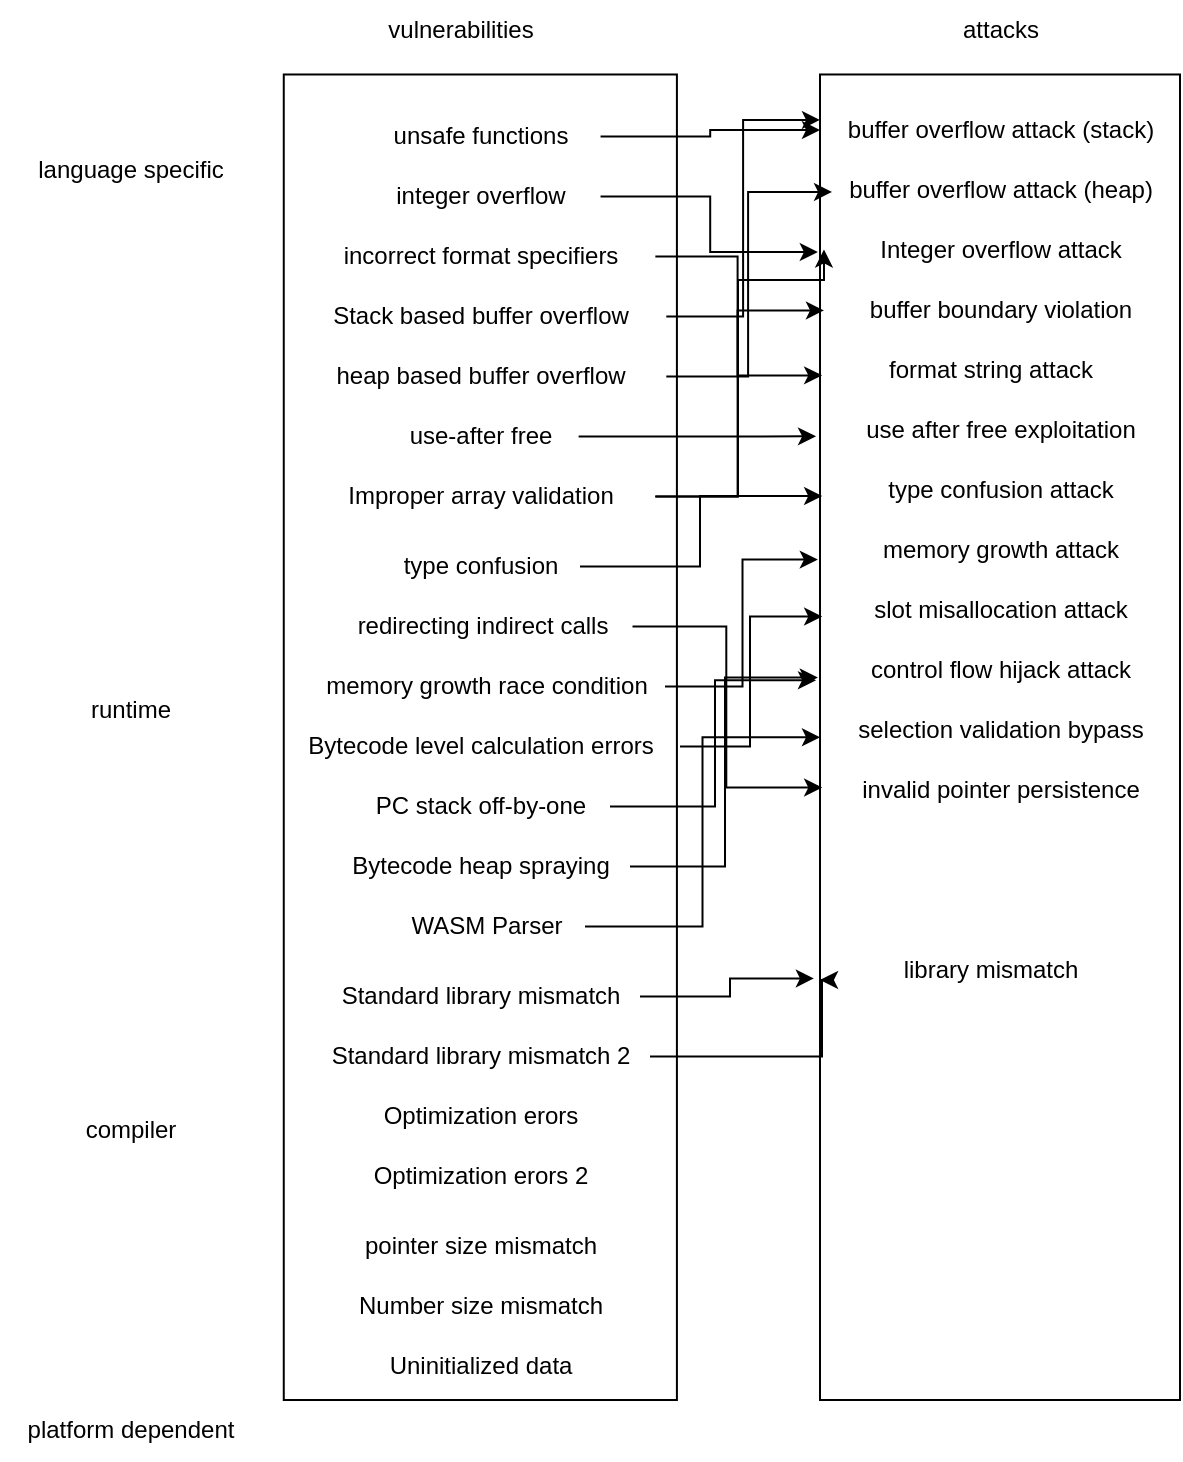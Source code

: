 <mxfile version="26.2.14">
  <diagram name="Page-1" id="ElEJQn2bmnE-FZxb2ZQC">
    <mxGraphModel dx="1426" dy="1032" grid="1" gridSize="10" guides="1" tooltips="1" connect="1" arrows="1" fold="1" page="1" pageScale="1" pageWidth="850" pageHeight="1100" math="0" shadow="0">
      <root>
        <mxCell id="0" />
        <mxCell id="1" parent="0" />
        <mxCell id="iszfN2IdjPFp7sUso98m-4" value="&lt;div&gt;language specific &lt;br&gt;&lt;/div&gt;" style="text;html=1;align=center;verticalAlign=middle;resizable=0;points=[];autosize=1;strokeColor=none;fillColor=none;" parent="1" vertex="1">
          <mxGeometry x="5" y="170" width="120" height="30" as="geometry" />
        </mxCell>
        <mxCell id="iszfN2IdjPFp7sUso98m-16" value="compiler " style="text;html=1;align=center;verticalAlign=middle;resizable=0;points=[];autosize=1;strokeColor=none;fillColor=none;" parent="1" vertex="1">
          <mxGeometry x="30" y="650" width="70" height="30" as="geometry" />
        </mxCell>
        <mxCell id="iszfN2IdjPFp7sUso98m-23" value="runtime" style="text;html=1;align=center;verticalAlign=middle;resizable=0;points=[];autosize=1;strokeColor=none;fillColor=none;" parent="1" vertex="1">
          <mxGeometry x="35" y="440" width="60" height="30" as="geometry" />
        </mxCell>
        <mxCell id="iszfN2IdjPFp7sUso98m-29" value="&lt;div&gt;platform dependent&lt;/div&gt;" style="text;html=1;align=center;verticalAlign=middle;resizable=0;points=[];autosize=1;strokeColor=none;fillColor=none;" parent="1" vertex="1">
          <mxGeometry y="800" width="130" height="30" as="geometry" />
        </mxCell>
        <mxCell id="W1j_OMC8sU-0vIkcnZWJ-1" value="" style="group" vertex="1" connectable="0" parent="1">
          <mxGeometry x="140" y="137.245" width="200" height="662.76" as="geometry" />
        </mxCell>
        <mxCell id="Kvmyp9nTmgMz7uB1PPaK-2" value="" style="rounded=0;whiteSpace=wrap;html=1;rotation=90;movable=1;resizable=1;rotatable=1;deletable=1;editable=1;locked=0;connectable=1;" parent="W1j_OMC8sU-0vIkcnZWJ-1" vertex="1">
          <mxGeometry x="-231.21" y="233.095" width="662.76" height="196.57" as="geometry" />
        </mxCell>
        <mxCell id="Kvmyp9nTmgMz7uB1PPaK-3" value="&lt;div&gt;unsafe functions &lt;br&gt;&lt;/div&gt;" style="text;html=1;align=center;verticalAlign=middle;resizable=1;points=[];autosize=1;strokeColor=none;fillColor=none;movable=1;rotatable=1;deletable=1;editable=1;locked=0;connectable=1;" parent="W1j_OMC8sU-0vIkcnZWJ-1" vertex="1">
          <mxGeometry x="39.726" y="16.015" width="120.548" height="30" as="geometry" />
        </mxCell>
        <mxCell id="Kvmyp9nTmgMz7uB1PPaK-4" value="&lt;div&gt;integer overflow&lt;/div&gt;" style="text;html=1;align=center;verticalAlign=middle;resizable=1;points=[];autosize=1;strokeColor=none;fillColor=none;movable=1;rotatable=1;deletable=1;editable=1;locked=0;connectable=1;" parent="W1j_OMC8sU-0vIkcnZWJ-1" vertex="1">
          <mxGeometry x="39.726" y="46.015" width="120.548" height="30" as="geometry" />
        </mxCell>
        <mxCell id="Kvmyp9nTmgMz7uB1PPaK-5" value="incorrect format specifiers" style="text;html=1;align=center;verticalAlign=middle;resizable=1;points=[];autosize=1;strokeColor=none;fillColor=none;movable=1;rotatable=1;deletable=1;editable=1;locked=0;connectable=1;" parent="W1j_OMC8sU-0vIkcnZWJ-1" vertex="1">
          <mxGeometry x="12.329" y="76.015" width="175.342" height="30" as="geometry" />
        </mxCell>
        <mxCell id="Kvmyp9nTmgMz7uB1PPaK-6" value="&lt;div&gt;Stack based buffer overflow&lt;/div&gt;" style="text;html=1;align=center;verticalAlign=middle;resizable=1;points=[];autosize=1;strokeColor=none;fillColor=none;movable=1;rotatable=1;deletable=1;editable=1;locked=0;connectable=1;" parent="W1j_OMC8sU-0vIkcnZWJ-1" vertex="1">
          <mxGeometry x="6.849" y="106.015" width="186.301" height="30" as="geometry" />
        </mxCell>
        <mxCell id="Kvmyp9nTmgMz7uB1PPaK-7" value="&lt;div&gt;heap based buffer overflow&lt;/div&gt;" style="text;html=1;align=center;verticalAlign=middle;resizable=1;points=[];autosize=1;strokeColor=none;fillColor=none;movable=1;rotatable=1;deletable=1;editable=1;locked=0;connectable=1;" parent="W1j_OMC8sU-0vIkcnZWJ-1" vertex="1">
          <mxGeometry x="6.849" y="136.015" width="186.301" height="30" as="geometry" />
        </mxCell>
        <mxCell id="Kvmyp9nTmgMz7uB1PPaK-8" value="&lt;div&gt;use-after free&lt;/div&gt;" style="text;html=1;align=center;verticalAlign=middle;resizable=1;points=[];autosize=1;strokeColor=none;fillColor=none;movable=1;rotatable=1;deletable=1;editable=1;locked=0;connectable=1;" parent="W1j_OMC8sU-0vIkcnZWJ-1" vertex="1">
          <mxGeometry x="50.685" y="166.015" width="98.63" height="30" as="geometry" />
        </mxCell>
        <mxCell id="Kvmyp9nTmgMz7uB1PPaK-9" value="Improper array validation" style="text;html=1;align=center;verticalAlign=middle;resizable=1;points=[];autosize=1;strokeColor=none;fillColor=none;movable=1;rotatable=1;deletable=1;editable=1;locked=0;connectable=1;" parent="W1j_OMC8sU-0vIkcnZWJ-1" vertex="1">
          <mxGeometry x="12.329" y="196.015" width="175.342" height="30" as="geometry" />
        </mxCell>
        <mxCell id="iszfN2IdjPFp7sUso98m-18" value="Standard library mismatch" style="text;html=1;align=center;verticalAlign=middle;resizable=0;points=[];autosize=1;strokeColor=none;fillColor=none;" parent="W1j_OMC8sU-0vIkcnZWJ-1" vertex="1">
          <mxGeometry x="20" y="446.015" width="160" height="30" as="geometry" />
        </mxCell>
        <mxCell id="W1j_OMC8sU-0vIkcnZWJ-64" style="edgeStyle=orthogonalEdgeStyle;rounded=0;orthogonalLoop=1;jettySize=auto;html=1;fontFamily=Helvetica;fontSize=12;fontColor=default;" edge="1" parent="W1j_OMC8sU-0vIkcnZWJ-1" source="iszfN2IdjPFp7sUso98m-19">
          <mxGeometry relative="1" as="geometry">
            <mxPoint x="270" y="452.755" as="targetPoint" />
            <Array as="points">
              <mxPoint x="271" y="491" />
            </Array>
          </mxGeometry>
        </mxCell>
        <mxCell id="iszfN2IdjPFp7sUso98m-19" value="Standard library mismatch 2" style="text;html=1;align=center;verticalAlign=middle;resizable=0;points=[];autosize=1;strokeColor=none;fillColor=none;" parent="W1j_OMC8sU-0vIkcnZWJ-1" vertex="1">
          <mxGeometry x="15" y="476.015" width="170" height="30" as="geometry" />
        </mxCell>
        <mxCell id="iszfN2IdjPFp7sUso98m-20" value="Optimization erors" style="text;html=1;align=center;verticalAlign=middle;resizable=0;points=[];autosize=1;strokeColor=none;fillColor=none;" parent="W1j_OMC8sU-0vIkcnZWJ-1" vertex="1">
          <mxGeometry x="40" y="506.015" width="120" height="30" as="geometry" />
        </mxCell>
        <mxCell id="iszfN2IdjPFp7sUso98m-21" value="Optimization erors 2" style="text;html=1;align=center;verticalAlign=middle;resizable=0;points=[];autosize=1;strokeColor=none;fillColor=none;" parent="W1j_OMC8sU-0vIkcnZWJ-1" vertex="1">
          <mxGeometry x="35" y="536.015" width="130" height="30" as="geometry" />
        </mxCell>
        <mxCell id="iszfN2IdjPFp7sUso98m-24" value="&lt;div&gt;pointer size mismatch&lt;/div&gt;" style="text;html=1;align=center;verticalAlign=middle;resizable=0;points=[];autosize=1;strokeColor=none;fillColor=none;" parent="W1j_OMC8sU-0vIkcnZWJ-1" vertex="1">
          <mxGeometry x="30" y="571.015" width="140" height="30" as="geometry" />
        </mxCell>
        <mxCell id="iszfN2IdjPFp7sUso98m-25" value="Number size mismatch" style="text;html=1;align=center;verticalAlign=middle;resizable=0;points=[];autosize=1;strokeColor=none;fillColor=none;" parent="W1j_OMC8sU-0vIkcnZWJ-1" vertex="1">
          <mxGeometry x="25" y="601.015" width="150" height="30" as="geometry" />
        </mxCell>
        <mxCell id="iszfN2IdjPFp7sUso98m-26" value="&lt;div&gt;Uninitialized data&lt;/div&gt;" style="text;html=1;align=center;verticalAlign=middle;resizable=0;points=[];autosize=1;strokeColor=none;fillColor=none;" parent="W1j_OMC8sU-0vIkcnZWJ-1" vertex="1">
          <mxGeometry x="44.99" y="631.015" width="110" height="30" as="geometry" />
        </mxCell>
        <mxCell id="iszfN2IdjPFp7sUso98m-5" value="&lt;div&gt;type confusion&lt;/div&gt;" style="text;html=1;align=center;verticalAlign=middle;resizable=0;points=[];autosize=1;strokeColor=none;fillColor=none;" parent="W1j_OMC8sU-0vIkcnZWJ-1" vertex="1">
          <mxGeometry x="50" y="231.015" width="100" height="30" as="geometry" />
        </mxCell>
        <mxCell id="iszfN2IdjPFp7sUso98m-6" value="redirecting indirect calls" style="text;html=1;align=center;verticalAlign=middle;resizable=0;points=[];autosize=1;strokeColor=none;fillColor=none;" parent="W1j_OMC8sU-0vIkcnZWJ-1" vertex="1">
          <mxGeometry x="26.25" y="261.015" width="150" height="30" as="geometry" />
        </mxCell>
        <mxCell id="iszfN2IdjPFp7sUso98m-7" value="memory growth race condition" style="text;html=1;align=center;verticalAlign=middle;resizable=0;points=[];autosize=1;strokeColor=none;fillColor=none;" parent="W1j_OMC8sU-0vIkcnZWJ-1" vertex="1">
          <mxGeometry x="12.5" y="291.015" width="180" height="30" as="geometry" />
        </mxCell>
        <mxCell id="iszfN2IdjPFp7sUso98m-8" value="Bytecode level calculation errors" style="text;html=1;align=center;verticalAlign=middle;resizable=0;points=[];autosize=1;strokeColor=none;fillColor=none;" parent="W1j_OMC8sU-0vIkcnZWJ-1" vertex="1">
          <mxGeometry y="321.015" width="200" height="30" as="geometry" />
        </mxCell>
        <mxCell id="iszfN2IdjPFp7sUso98m-9" value="PC stack off-by-one" style="text;html=1;align=center;verticalAlign=middle;resizable=0;points=[];autosize=1;strokeColor=none;fillColor=none;" parent="W1j_OMC8sU-0vIkcnZWJ-1" vertex="1">
          <mxGeometry x="35" y="351.015" width="130" height="30" as="geometry" />
        </mxCell>
        <mxCell id="iszfN2IdjPFp7sUso98m-12" value="Bytecode heap spraying" style="text;html=1;align=center;verticalAlign=middle;resizable=0;points=[];autosize=1;strokeColor=none;fillColor=none;" parent="W1j_OMC8sU-0vIkcnZWJ-1" vertex="1">
          <mxGeometry x="25" y="381.015" width="150" height="30" as="geometry" />
        </mxCell>
        <mxCell id="iszfN2IdjPFp7sUso98m-13" value="WASM Parser" style="text;html=1;align=center;verticalAlign=middle;resizable=0;points=[];autosize=1;strokeColor=none;fillColor=none;" parent="W1j_OMC8sU-0vIkcnZWJ-1" vertex="1">
          <mxGeometry x="52.5" y="411.015" width="100" height="30" as="geometry" />
        </mxCell>
        <mxCell id="W1j_OMC8sU-0vIkcnZWJ-2" value="vulnerabilities " style="text;html=1;align=center;verticalAlign=middle;resizable=0;points=[];autosize=1;strokeColor=none;fillColor=none;fontFamily=Helvetica;fontSize=12;fontColor=default;" vertex="1" parent="1">
          <mxGeometry x="180" y="100" width="100" height="30" as="geometry" />
        </mxCell>
        <mxCell id="W1j_OMC8sU-0vIkcnZWJ-27" value="" style="rounded=0;whiteSpace=wrap;html=1;pointerEvents=0;align=center;verticalAlign=top;fontFamily=Helvetica;fontSize=12;fontColor=default;fillColor=none;gradientColor=none;" vertex="1" parent="1">
          <mxGeometry x="410" y="137.24" width="180" height="662.76" as="geometry" />
        </mxCell>
        <mxCell id="W1j_OMC8sU-0vIkcnZWJ-29" value="&lt;div&gt;buffer overflow attack (stack)&lt;/div&gt;" style="text;html=1;align=center;verticalAlign=middle;resizable=0;points=[];autosize=1;strokeColor=none;fillColor=none;fontFamily=Helvetica;fontSize=12;fontColor=default;" vertex="1" parent="1">
          <mxGeometry x="410" y="150" width="180" height="30" as="geometry" />
        </mxCell>
        <mxCell id="W1j_OMC8sU-0vIkcnZWJ-31" value="&lt;div&gt;buffer overflow attack (heap)&lt;/div&gt;" style="text;html=1;align=center;verticalAlign=middle;resizable=0;points=[];autosize=1;strokeColor=none;fillColor=none;fontFamily=Helvetica;fontSize=12;fontColor=default;" vertex="1" parent="1">
          <mxGeometry x="415" y="180" width="170" height="30" as="geometry" />
        </mxCell>
        <mxCell id="W1j_OMC8sU-0vIkcnZWJ-32" value="Integer overflow attack " style="text;html=1;align=center;verticalAlign=middle;resizable=0;points=[];autosize=1;strokeColor=none;fillColor=none;fontFamily=Helvetica;fontSize=12;fontColor=default;" vertex="1" parent="1">
          <mxGeometry x="430" y="210" width="140" height="30" as="geometry" />
        </mxCell>
        <mxCell id="W1j_OMC8sU-0vIkcnZWJ-35" value="buffer boundary violation" style="text;html=1;align=center;verticalAlign=middle;resizable=0;points=[];autosize=1;strokeColor=none;fillColor=none;fontFamily=Helvetica;fontSize=12;fontColor=default;" vertex="1" parent="1">
          <mxGeometry x="425" y="240" width="150" height="30" as="geometry" />
        </mxCell>
        <mxCell id="W1j_OMC8sU-0vIkcnZWJ-36" value="format string attack" style="text;html=1;align=center;verticalAlign=middle;resizable=0;points=[];autosize=1;strokeColor=none;fillColor=none;fontFamily=Helvetica;fontSize=12;fontColor=default;" vertex="1" parent="1">
          <mxGeometry x="430" y="270" width="130" height="30" as="geometry" />
        </mxCell>
        <mxCell id="W1j_OMC8sU-0vIkcnZWJ-37" value="use after free exploitation" style="text;html=1;align=center;verticalAlign=middle;resizable=0;points=[];autosize=1;strokeColor=none;fillColor=none;fontFamily=Helvetica;fontSize=12;fontColor=default;" vertex="1" parent="1">
          <mxGeometry x="420" y="300" width="160" height="30" as="geometry" />
        </mxCell>
        <mxCell id="W1j_OMC8sU-0vIkcnZWJ-38" value="type confusion attack" style="text;html=1;align=center;verticalAlign=middle;resizable=0;points=[];autosize=1;strokeColor=none;fillColor=none;fontFamily=Helvetica;fontSize=12;fontColor=default;" vertex="1" parent="1">
          <mxGeometry x="430" y="330" width="140" height="30" as="geometry" />
        </mxCell>
        <mxCell id="W1j_OMC8sU-0vIkcnZWJ-39" value="memory growth attack" style="text;html=1;align=center;verticalAlign=middle;resizable=0;points=[];autosize=1;strokeColor=none;fillColor=none;fontFamily=Helvetica;fontSize=12;fontColor=default;" vertex="1" parent="1">
          <mxGeometry x="430" y="360" width="140" height="30" as="geometry" />
        </mxCell>
        <mxCell id="W1j_OMC8sU-0vIkcnZWJ-40" value="slot misallocation attack" style="text;html=1;align=center;verticalAlign=middle;resizable=0;points=[];autosize=1;strokeColor=none;fillColor=none;fontFamily=Helvetica;fontSize=12;fontColor=default;" vertex="1" parent="1">
          <mxGeometry x="425" y="390" width="150" height="30" as="geometry" />
        </mxCell>
        <mxCell id="W1j_OMC8sU-0vIkcnZWJ-41" value="control flow hijack attack" style="text;html=1;align=center;verticalAlign=middle;resizable=0;points=[];autosize=1;strokeColor=none;fillColor=none;fontFamily=Helvetica;fontSize=12;fontColor=default;" vertex="1" parent="1">
          <mxGeometry x="425" y="420" width="150" height="30" as="geometry" />
        </mxCell>
        <mxCell id="W1j_OMC8sU-0vIkcnZWJ-42" value="selection validation bypass" style="text;html=1;align=center;verticalAlign=middle;resizable=0;points=[];autosize=1;strokeColor=none;fillColor=none;fontFamily=Helvetica;fontSize=12;fontColor=default;" vertex="1" parent="1">
          <mxGeometry x="415" y="450" width="170" height="30" as="geometry" />
        </mxCell>
        <mxCell id="W1j_OMC8sU-0vIkcnZWJ-45" value="invalid pointer persistence" style="text;html=1;align=center;verticalAlign=middle;resizable=0;points=[];autosize=1;strokeColor=none;fillColor=none;fontFamily=Helvetica;fontSize=12;fontColor=default;" vertex="1" parent="1">
          <mxGeometry x="420" y="480" width="160" height="30" as="geometry" />
        </mxCell>
        <mxCell id="W1j_OMC8sU-0vIkcnZWJ-46" value="library mismatch" style="text;html=1;align=center;verticalAlign=middle;resizable=0;points=[];autosize=1;strokeColor=none;fillColor=none;fontFamily=Helvetica;fontSize=12;fontColor=default;" vertex="1" parent="1">
          <mxGeometry x="440" y="570" width="110" height="30" as="geometry" />
        </mxCell>
        <mxCell id="W1j_OMC8sU-0vIkcnZWJ-47" style="edgeStyle=orthogonalEdgeStyle;rounded=0;orthogonalLoop=1;jettySize=auto;html=1;entryX=0;entryY=0.5;entryDx=0;entryDy=0;entryPerimeter=0;fontFamily=Helvetica;fontSize=12;fontColor=default;" edge="1" parent="1" source="Kvmyp9nTmgMz7uB1PPaK-3" target="W1j_OMC8sU-0vIkcnZWJ-29">
          <mxGeometry relative="1" as="geometry" />
        </mxCell>
        <mxCell id="W1j_OMC8sU-0vIkcnZWJ-48" style="edgeStyle=orthogonalEdgeStyle;rounded=0;orthogonalLoop=1;jettySize=auto;html=1;fontFamily=Helvetica;fontSize=12;fontColor=default;entryX=0;entryY=0.333;entryDx=0;entryDy=0;entryPerimeter=0;" edge="1" parent="1" source="Kvmyp9nTmgMz7uB1PPaK-6" target="W1j_OMC8sU-0vIkcnZWJ-29">
          <mxGeometry relative="1" as="geometry">
            <mxPoint x="380" y="160" as="targetPoint" />
          </mxGeometry>
        </mxCell>
        <mxCell id="W1j_OMC8sU-0vIkcnZWJ-49" style="edgeStyle=orthogonalEdgeStyle;rounded=0;orthogonalLoop=1;jettySize=auto;html=1;entryX=0.006;entryY=0.533;entryDx=0;entryDy=0;entryPerimeter=0;fontFamily=Helvetica;fontSize=12;fontColor=default;" edge="1" parent="1" source="Kvmyp9nTmgMz7uB1PPaK-7" target="W1j_OMC8sU-0vIkcnZWJ-31">
          <mxGeometry relative="1" as="geometry" />
        </mxCell>
        <mxCell id="W1j_OMC8sU-0vIkcnZWJ-50" style="edgeStyle=orthogonalEdgeStyle;rounded=0;orthogonalLoop=1;jettySize=auto;html=1;entryX=-0.006;entryY=0.134;entryDx=0;entryDy=0;entryPerimeter=0;fontFamily=Helvetica;fontSize=12;fontColor=default;" edge="1" parent="1" source="Kvmyp9nTmgMz7uB1PPaK-4" target="W1j_OMC8sU-0vIkcnZWJ-27">
          <mxGeometry relative="1" as="geometry" />
        </mxCell>
        <mxCell id="W1j_OMC8sU-0vIkcnZWJ-51" style="edgeStyle=orthogonalEdgeStyle;rounded=0;orthogonalLoop=1;jettySize=auto;html=1;entryX=0.011;entryY=0.132;entryDx=0;entryDy=0;entryPerimeter=0;fontFamily=Helvetica;fontSize=12;fontColor=default;" edge="1" parent="1" source="Kvmyp9nTmgMz7uB1PPaK-9" target="W1j_OMC8sU-0vIkcnZWJ-27">
          <mxGeometry relative="1" as="geometry">
            <Array as="points">
              <mxPoint x="369" y="348" />
              <mxPoint x="369" y="240" />
              <mxPoint x="412" y="240" />
            </Array>
          </mxGeometry>
        </mxCell>
        <mxCell id="W1j_OMC8sU-0vIkcnZWJ-52" style="edgeStyle=orthogonalEdgeStyle;rounded=0;orthogonalLoop=1;jettySize=auto;html=1;entryX=0.011;entryY=0.178;entryDx=0;entryDy=0;entryPerimeter=0;fontFamily=Helvetica;fontSize=12;fontColor=default;" edge="1" parent="1" source="Kvmyp9nTmgMz7uB1PPaK-9" target="W1j_OMC8sU-0vIkcnZWJ-27">
          <mxGeometry relative="1" as="geometry" />
        </mxCell>
        <mxCell id="W1j_OMC8sU-0vIkcnZWJ-53" style="edgeStyle=orthogonalEdgeStyle;rounded=0;orthogonalLoop=1;jettySize=auto;html=1;entryX=0.006;entryY=0.227;entryDx=0;entryDy=0;entryPerimeter=0;fontFamily=Helvetica;fontSize=12;fontColor=default;" edge="1" parent="1" source="Kvmyp9nTmgMz7uB1PPaK-5" target="W1j_OMC8sU-0vIkcnZWJ-27">
          <mxGeometry relative="1" as="geometry" />
        </mxCell>
        <mxCell id="W1j_OMC8sU-0vIkcnZWJ-54" style="edgeStyle=orthogonalEdgeStyle;rounded=0;orthogonalLoop=1;jettySize=auto;html=1;entryX=-0.011;entryY=0.273;entryDx=0;entryDy=0;entryPerimeter=0;fontFamily=Helvetica;fontSize=12;fontColor=default;" edge="1" parent="1" source="Kvmyp9nTmgMz7uB1PPaK-8" target="W1j_OMC8sU-0vIkcnZWJ-27">
          <mxGeometry relative="1" as="geometry" />
        </mxCell>
        <mxCell id="W1j_OMC8sU-0vIkcnZWJ-55" style="edgeStyle=orthogonalEdgeStyle;rounded=0;orthogonalLoop=1;jettySize=auto;html=1;entryX=0.006;entryY=0.318;entryDx=0;entryDy=0;entryPerimeter=0;fontFamily=Helvetica;fontSize=12;fontColor=default;" edge="1" parent="1" source="iszfN2IdjPFp7sUso98m-5" target="W1j_OMC8sU-0vIkcnZWJ-27">
          <mxGeometry relative="1" as="geometry" />
        </mxCell>
        <mxCell id="W1j_OMC8sU-0vIkcnZWJ-56" style="edgeStyle=orthogonalEdgeStyle;rounded=0;orthogonalLoop=1;jettySize=auto;html=1;fontFamily=Helvetica;fontSize=12;fontColor=default;entryX=0.006;entryY=0.538;entryDx=0;entryDy=0;entryPerimeter=0;" edge="1" parent="1" source="iszfN2IdjPFp7sUso98m-6" target="W1j_OMC8sU-0vIkcnZWJ-27">
          <mxGeometry relative="1" as="geometry">
            <mxPoint x="390" y="400" as="targetPoint" />
          </mxGeometry>
        </mxCell>
        <mxCell id="W1j_OMC8sU-0vIkcnZWJ-57" style="edgeStyle=orthogonalEdgeStyle;rounded=0;orthogonalLoop=1;jettySize=auto;html=1;entryX=-0.006;entryY=0.366;entryDx=0;entryDy=0;entryPerimeter=0;fontFamily=Helvetica;fontSize=12;fontColor=default;" edge="1" parent="1" source="iszfN2IdjPFp7sUso98m-7" target="W1j_OMC8sU-0vIkcnZWJ-27">
          <mxGeometry relative="1" as="geometry" />
        </mxCell>
        <mxCell id="W1j_OMC8sU-0vIkcnZWJ-58" style="edgeStyle=orthogonalEdgeStyle;rounded=0;orthogonalLoop=1;jettySize=auto;html=1;entryX=0.006;entryY=0.409;entryDx=0;entryDy=0;entryPerimeter=0;fontFamily=Helvetica;fontSize=12;fontColor=default;" edge="1" parent="1" source="iszfN2IdjPFp7sUso98m-8" target="W1j_OMC8sU-0vIkcnZWJ-27">
          <mxGeometry relative="1" as="geometry" />
        </mxCell>
        <mxCell id="W1j_OMC8sU-0vIkcnZWJ-59" style="edgeStyle=orthogonalEdgeStyle;rounded=0;orthogonalLoop=1;jettySize=auto;html=1;entryX=-0.011;entryY=0.457;entryDx=0;entryDy=0;entryPerimeter=0;fontFamily=Helvetica;fontSize=12;fontColor=default;" edge="1" parent="1" source="iszfN2IdjPFp7sUso98m-9" target="W1j_OMC8sU-0vIkcnZWJ-27">
          <mxGeometry relative="1" as="geometry" />
        </mxCell>
        <mxCell id="W1j_OMC8sU-0vIkcnZWJ-60" style="edgeStyle=orthogonalEdgeStyle;rounded=0;orthogonalLoop=1;jettySize=auto;html=1;entryX=-0.006;entryY=0.455;entryDx=0;entryDy=0;entryPerimeter=0;fontFamily=Helvetica;fontSize=12;fontColor=default;" edge="1" parent="1" source="iszfN2IdjPFp7sUso98m-12" target="W1j_OMC8sU-0vIkcnZWJ-27">
          <mxGeometry relative="1" as="geometry" />
        </mxCell>
        <mxCell id="W1j_OMC8sU-0vIkcnZWJ-61" style="edgeStyle=orthogonalEdgeStyle;rounded=0;orthogonalLoop=1;jettySize=auto;html=1;entryX=0;entryY=0.5;entryDx=0;entryDy=0;fontFamily=Helvetica;fontSize=12;fontColor=default;" edge="1" parent="1" source="iszfN2IdjPFp7sUso98m-13" target="W1j_OMC8sU-0vIkcnZWJ-27">
          <mxGeometry relative="1" as="geometry" />
        </mxCell>
        <mxCell id="W1j_OMC8sU-0vIkcnZWJ-63" style="edgeStyle=orthogonalEdgeStyle;rounded=0;orthogonalLoop=1;jettySize=auto;html=1;entryX=-0.017;entryY=0.682;entryDx=0;entryDy=0;entryPerimeter=0;fontFamily=Helvetica;fontSize=12;fontColor=default;" edge="1" parent="1" source="iszfN2IdjPFp7sUso98m-18" target="W1j_OMC8sU-0vIkcnZWJ-27">
          <mxGeometry relative="1" as="geometry" />
        </mxCell>
        <mxCell id="W1j_OMC8sU-0vIkcnZWJ-66" value="&lt;div&gt;attacks&lt;/div&gt;" style="text;html=1;align=center;verticalAlign=middle;resizable=0;points=[];autosize=1;strokeColor=none;fillColor=none;fontFamily=Helvetica;fontSize=12;fontColor=default;" vertex="1" parent="1">
          <mxGeometry x="470" y="100" width="60" height="30" as="geometry" />
        </mxCell>
      </root>
    </mxGraphModel>
  </diagram>
</mxfile>
